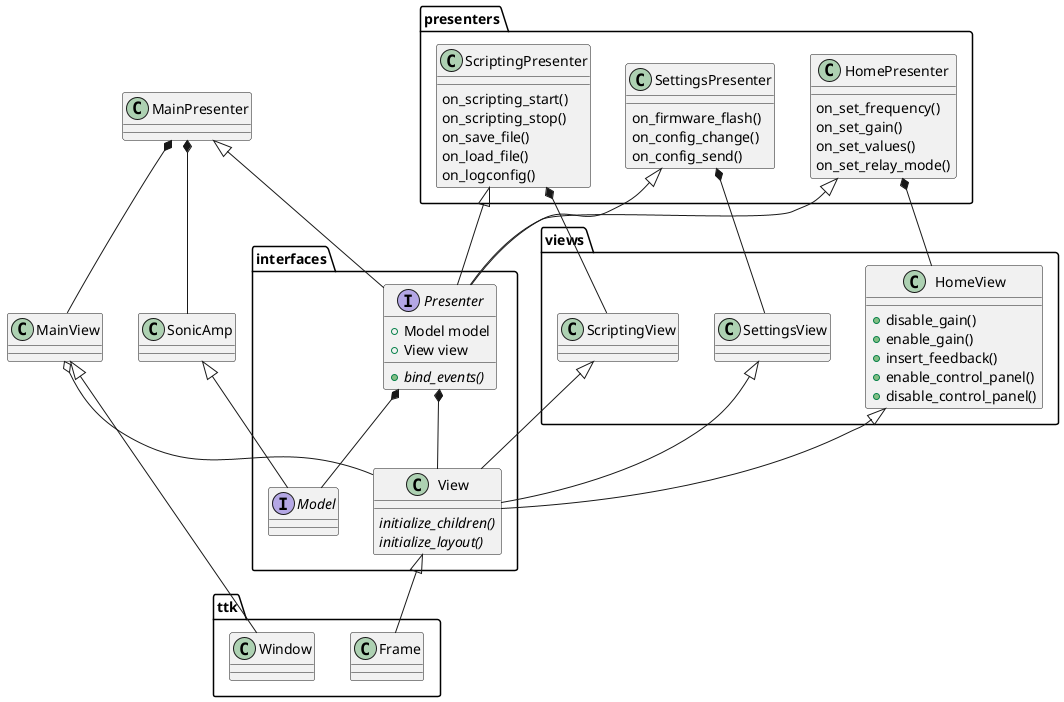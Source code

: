 @startuml
interface interfaces.Presenter {
  +Model model
  +View view
  {abstract} +bind_events()
}

class interfaces.View {
  {abstract} initialize_children()
  {abstract} initialize_layout()
}
interfaces.View <|-- ttk.Frame

interface interfaces.Model {
}
class SonicAmp {
}
SonicAmp <|-- interfaces.Model
interfaces.Presenter *-- interfaces.Model
interfaces.Presenter *-- interfaces.View

class MainPresenter
MainPresenter <|-- interfaces.Presenter

class MainView
MainView <|-- ttk.Window
MainView o-- interfaces.View
MainPresenter *-- MainView
MainPresenter *-- SonicAmp

class views.HomeView {
  +disable_gain()
  +enable_gain()
  +insert_feedback()
  +enable_control_panel()
  +disable_control_panel()
}
views.HomeView <|-- interfaces.View
class presenters.HomePresenter {
  on_set_frequency()
  on_set_gain()
  on_set_values()
  on_set_relay_mode()
}
presenters.HomePresenter <|-- interfaces.Presenter
presenters.HomePresenter *-- views.HomeView
/' HomePresenter *-- SonicAmp '/

class views.SettingsView
views.SettingsView <|-- interfaces.View
class presenters.SettingsPresenter {
  on_firmware_flash()
  on_config_change()
  on_config_send()
}
presenters.SettingsPresenter <|-- interfaces.Presenter
presenters.SettingsPresenter *-- views.SettingsView
/' SettingsPresenter *-- SonicAmp '/

class views.ScriptingView
views.ScriptingView <|-- interfaces.View
class presenters.ScriptingPresenter {
  on_scripting_start()
  on_scripting_stop()
  on_save_file()
  on_load_file()
  on_logconfig()

}
presenters.ScriptingPresenter <|-- interfaces.Presenter
presenters.ScriptingPresenter *-- views.ScriptingView
/' ScriptingPresenter *-- SonicAmp '/

@enduml
